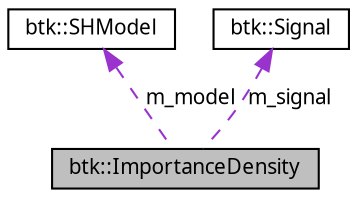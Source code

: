 digraph G
{
  edge [fontname="FreeSans.ttf",fontsize="10",labelfontname="FreeSans.ttf",labelfontsize="10"];
  node [fontname="FreeSans.ttf",fontsize="10",shape=record];
  Node1 [label="btk::ImportanceDensity",height=0.2,width=0.4,color="black", fillcolor="grey75", style="filled" fontcolor="black"];
  Node2 -> Node1 [dir=back,color="darkorchid3",fontsize="10",style="dashed",label="m_model",fontname="FreeSans.ttf"];
  Node2 [label="btk::SHModel",height=0.2,width=0.4,color="black", fillcolor="white", style="filled",URL="$classbtk_1_1_s_h_model.html",tooltip="Continuous model of diffusion."];
  Node3 -> Node1 [dir=back,color="darkorchid3",fontsize="10",style="dashed",label="m_signal",fontname="FreeSans.ttf"];
  Node3 [label="btk::Signal",height=0.2,width=0.4,color="black", fillcolor="white", style="filled",URL="$classbtk_1_1_signal.html",tooltip="Continuous image representing the diffusion signal."];
}

